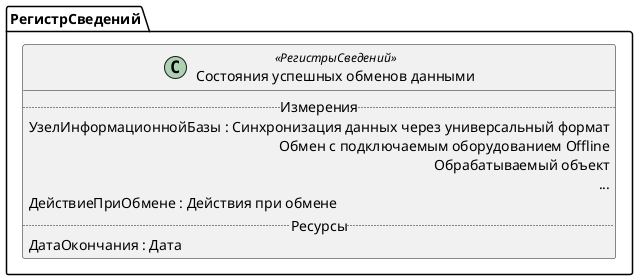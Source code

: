 ﻿@startuml СостоянияУспешныхОбменовДанными
'!include templates.wsd
'..\include templates.wsd
class РегистрСведений.СостоянияУспешныхОбменовДанными as "Состояния успешных обменов данными" <<РегистрыСведений>>
{
..Измерения..
УзелИнформационнойБазы : Синхронизация данных через универсальный формат\rОбмен с подключаемым оборудованием Offline\rОбрабатываемый объект\r...
ДействиеПриОбмене : Действия при обмене
..Ресурсы..
ДатаОкончания : Дата
}
@enduml
